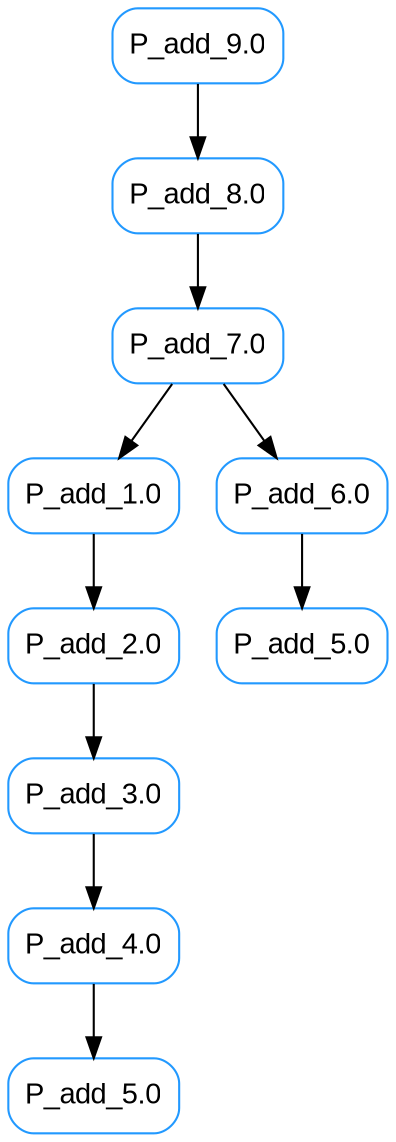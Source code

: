 digraph run_2 {
	graph [rankdir=TB]
	node [arrowsize=0.8 color="#2299FF" fontcolor="#DDD" fontname=Arial shape=box style=rounded]
	128109871881952 [label="P_add_4.0"]
	128109871881424 [label="P_add_9.0"]
	128109871881472 [label="P_add_8.0"]
	128109871881904 [label="P_add_3.0"]
	128109871881808 [label="P_add_1.0"]
	128109871882000 [label="P_add_5.0"]
	128109871881520 [label="P_add_7.0"]
	128109871881616 [label="P_add_5.0"]
	128109871881568 [label="P_add_6.0"]
	128109871881856 [label="P_add_2.0"]
	128109871881520 -> 128109871881808
	128109871881952 -> 128109871882000
	128109871881568 -> 128109871881616
	128109871881808 -> 128109871881856
	128109871881856 -> 128109871881904
	128109871881472 -> 128109871881520
	128109871881904 -> 128109871881952
	128109871881424 -> 128109871881472
	128109871881520 -> 128109871881568
	overlap=false
	fontsize=12
	bgcolor="#00000000"
}
